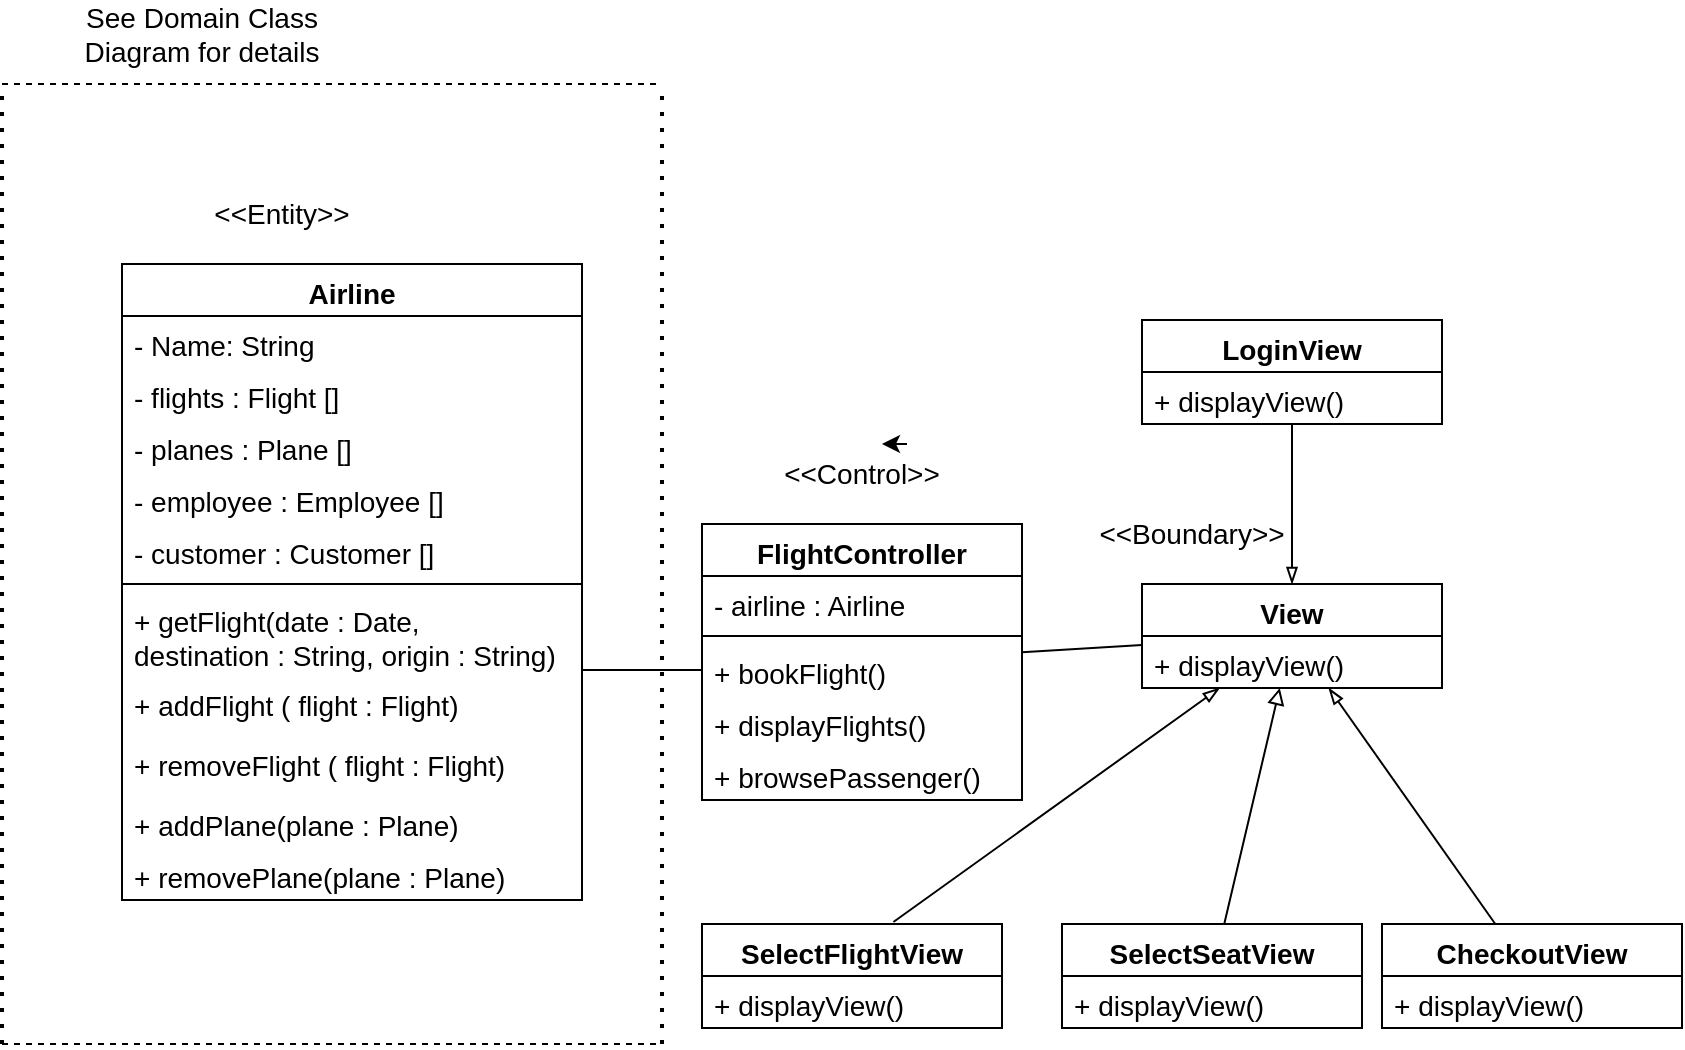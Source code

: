 <mxfile>
    <diagram id="wtT88CaA9IPxylynw63m" name="Page-1">
        <mxGraphModel dx="1386" dy="787" grid="1" gridSize="10" guides="1" tooltips="1" connect="1" arrows="1" fold="1" page="1" pageScale="1" pageWidth="850" pageHeight="1100" math="0" shadow="0">
            <root>
                <mxCell id="0"/>
                <mxCell id="1" parent="0"/>
                <mxCell id="6" value="Airline" style="swimlane;fontStyle=1;align=center;verticalAlign=top;childLayout=stackLayout;horizontal=1;startSize=26;horizontalStack=0;resizeParent=1;resizeParentMax=0;resizeLast=0;collapsible=1;marginBottom=0;fontSize=14;" vertex="1" parent="1">
                    <mxGeometry x="70" y="230" width="230" height="318" as="geometry"/>
                </mxCell>
                <mxCell id="7" value="- Name: String&#10;" style="text;strokeColor=none;fillColor=none;align=left;verticalAlign=top;spacingLeft=4;spacingRight=4;overflow=hidden;rotatable=0;points=[[0,0.5],[1,0.5]];portConstraint=eastwest;fontSize=14;" vertex="1" parent="6">
                    <mxGeometry y="26" width="230" height="26" as="geometry"/>
                </mxCell>
                <mxCell id="8" value="- flights : Flight []" style="text;strokeColor=none;fillColor=none;align=left;verticalAlign=top;spacingLeft=4;spacingRight=4;overflow=hidden;rotatable=0;points=[[0,0.5],[1,0.5]];portConstraint=eastwest;fontSize=14;" vertex="1" parent="6">
                    <mxGeometry y="52" width="230" height="26" as="geometry"/>
                </mxCell>
                <mxCell id="9" value="- planes : Plane []&#10;" style="text;strokeColor=none;fillColor=none;align=left;verticalAlign=top;spacingLeft=4;spacingRight=4;overflow=hidden;rotatable=0;points=[[0,0.5],[1,0.5]];portConstraint=eastwest;fontSize=14;" vertex="1" parent="6">
                    <mxGeometry y="78" width="230" height="26" as="geometry"/>
                </mxCell>
                <mxCell id="10" value="- employee : Employee []&#10;" style="text;strokeColor=none;fillColor=none;align=left;verticalAlign=top;spacingLeft=4;spacingRight=4;overflow=hidden;rotatable=0;points=[[0,0.5],[1,0.5]];portConstraint=eastwest;fontSize=14;" vertex="1" parent="6">
                    <mxGeometry y="104" width="230" height="26" as="geometry"/>
                </mxCell>
                <mxCell id="11" value="- customer : Customer []&#10;" style="text;strokeColor=none;fillColor=none;align=left;verticalAlign=top;spacingLeft=4;spacingRight=4;overflow=hidden;rotatable=0;points=[[0,0.5],[1,0.5]];portConstraint=eastwest;fontSize=14;" vertex="1" parent="6">
                    <mxGeometry y="130" width="230" height="26" as="geometry"/>
                </mxCell>
                <mxCell id="12" value="" style="line;strokeWidth=1;fillColor=none;align=left;verticalAlign=middle;spacingTop=-1;spacingLeft=3;spacingRight=3;rotatable=0;labelPosition=right;points=[];portConstraint=eastwest;strokeColor=inherit;fontSize=14;" vertex="1" parent="6">
                    <mxGeometry y="156" width="230" height="8" as="geometry"/>
                </mxCell>
                <mxCell id="13" value="+ getFlight(date : Date, &#10;destination : String, origin : String) " style="text;strokeColor=none;fillColor=none;align=left;verticalAlign=top;spacingLeft=4;spacingRight=4;overflow=hidden;rotatable=0;points=[[0,0.5],[1,0.5]];portConstraint=eastwest;fontSize=14;" vertex="1" parent="6">
                    <mxGeometry y="164" width="230" height="42" as="geometry"/>
                </mxCell>
                <mxCell id="14" value="+ addFlight ( flight : Flight)" style="text;strokeColor=none;fillColor=none;align=left;verticalAlign=top;spacingLeft=4;spacingRight=4;overflow=hidden;rotatable=0;points=[[0,0.5],[1,0.5]];portConstraint=eastwest;fontSize=14;" vertex="1" parent="6">
                    <mxGeometry y="206" width="230" height="30" as="geometry"/>
                </mxCell>
                <mxCell id="15" value="+ removeFlight ( flight : Flight)" style="text;strokeColor=none;fillColor=none;align=left;verticalAlign=top;spacingLeft=4;spacingRight=4;overflow=hidden;rotatable=0;points=[[0,0.5],[1,0.5]];portConstraint=eastwest;fontSize=14;" vertex="1" parent="6">
                    <mxGeometry y="236" width="230" height="30" as="geometry"/>
                </mxCell>
                <mxCell id="16" value="+ addPlane(plane : Plane)" style="text;strokeColor=none;fillColor=none;align=left;verticalAlign=top;spacingLeft=4;spacingRight=4;overflow=hidden;rotatable=0;points=[[0,0.5],[1,0.5]];portConstraint=eastwest;fontSize=14;" vertex="1" parent="6">
                    <mxGeometry y="266" width="230" height="26" as="geometry"/>
                </mxCell>
                <mxCell id="17" value="+ removePlane(plane : Plane)" style="text;strokeColor=none;fillColor=none;align=left;verticalAlign=top;spacingLeft=4;spacingRight=4;overflow=hidden;rotatable=0;points=[[0,0.5],[1,0.5]];portConstraint=eastwest;fontSize=14;" vertex="1" parent="6">
                    <mxGeometry y="292" width="230" height="26" as="geometry"/>
                </mxCell>
                <mxCell id="18" value="&amp;lt;&amp;lt;Entity&amp;gt;&amp;gt;" style="text;strokeColor=none;align=center;fillColor=none;html=1;verticalAlign=middle;whiteSpace=wrap;rounded=0;fontSize=14;" vertex="1" parent="1">
                    <mxGeometry x="120" y="190" width="60" height="30" as="geometry"/>
                </mxCell>
                <mxCell id="22" value="" style="endArrow=none;dashed=1;html=1;dashPattern=1 3;strokeWidth=2;fontSize=14;" edge="1" parent="1">
                    <mxGeometry width="50" height="50" relative="1" as="geometry">
                        <mxPoint x="10" y="620" as="sourcePoint"/>
                        <mxPoint x="10" y="140" as="targetPoint"/>
                    </mxGeometry>
                </mxCell>
                <mxCell id="23" value="" style="endArrow=none;dashed=1;html=1;dashPattern=1 3;strokeWidth=2;fontSize=14;" edge="1" parent="1">
                    <mxGeometry width="50" height="50" relative="1" as="geometry">
                        <mxPoint x="340" y="620" as="sourcePoint"/>
                        <mxPoint x="340" y="140" as="targetPoint"/>
                    </mxGeometry>
                </mxCell>
                <mxCell id="24" value="" style="endArrow=none;dashed=1;html=1;fontSize=14;" edge="1" parent="1">
                    <mxGeometry width="50" height="50" relative="1" as="geometry">
                        <mxPoint x="10" y="140" as="sourcePoint"/>
                        <mxPoint x="340" y="140" as="targetPoint"/>
                    </mxGeometry>
                </mxCell>
                <mxCell id="25" value="" style="endArrow=none;dashed=1;html=1;fontSize=14;" edge="1" parent="1">
                    <mxGeometry width="50" height="50" relative="1" as="geometry">
                        <mxPoint x="10" y="620" as="sourcePoint"/>
                        <mxPoint x="340" y="620" as="targetPoint"/>
                    </mxGeometry>
                </mxCell>
                <mxCell id="26" value="See Domain Class Diagram for details" style="text;strokeColor=none;align=center;fillColor=none;html=1;verticalAlign=middle;whiteSpace=wrap;rounded=0;fontSize=14;" vertex="1" parent="1">
                    <mxGeometry x="30" y="100" width="160" height="30" as="geometry"/>
                </mxCell>
                <mxCell id="27" value="&amp;lt;&amp;lt;Control&amp;gt;&amp;gt;" style="text;strokeColor=none;align=center;fillColor=none;html=1;verticalAlign=middle;whiteSpace=wrap;rounded=0;fontSize=14;" vertex="1" parent="1">
                    <mxGeometry x="395" y="320" width="90" height="30" as="geometry"/>
                </mxCell>
                <mxCell id="28" style="edgeStyle=none;html=1;exitX=0.75;exitY=0;exitDx=0;exitDy=0;entryX=0.611;entryY=0;entryDx=0;entryDy=0;entryPerimeter=0;fontSize=14;" edge="1" parent="1" source="27" target="27">
                    <mxGeometry relative="1" as="geometry"/>
                </mxCell>
                <mxCell id="55" value="" style="edgeStyle=none;html=1;fontSize=14;endArrow=none;endFill=0;" edge="1" parent="1" source="30" target="49">
                    <mxGeometry relative="1" as="geometry"/>
                </mxCell>
                <mxCell id="30" value="FlightController" style="swimlane;fontStyle=1;align=center;verticalAlign=top;childLayout=stackLayout;horizontal=1;startSize=26;horizontalStack=0;resizeParent=1;resizeParentMax=0;resizeLast=0;collapsible=1;marginBottom=0;fontSize=14;" vertex="1" parent="1">
                    <mxGeometry x="360" y="360" width="160" height="138" as="geometry"/>
                </mxCell>
                <mxCell id="31" value="- airline : Airline" style="text;strokeColor=none;fillColor=none;align=left;verticalAlign=top;spacingLeft=4;spacingRight=4;overflow=hidden;rotatable=0;points=[[0,0.5],[1,0.5]];portConstraint=eastwest;fontSize=14;" vertex="1" parent="30">
                    <mxGeometry y="26" width="160" height="26" as="geometry"/>
                </mxCell>
                <mxCell id="32" value="" style="line;strokeWidth=1;fillColor=none;align=left;verticalAlign=middle;spacingTop=-1;spacingLeft=3;spacingRight=3;rotatable=0;labelPosition=right;points=[];portConstraint=eastwest;strokeColor=inherit;fontSize=14;" vertex="1" parent="30">
                    <mxGeometry y="52" width="160" height="8" as="geometry"/>
                </mxCell>
                <mxCell id="33" value="+ bookFlight()&#10;" style="text;strokeColor=none;fillColor=none;align=left;verticalAlign=top;spacingLeft=4;spacingRight=4;overflow=hidden;rotatable=0;points=[[0,0.5],[1,0.5]];portConstraint=eastwest;fontSize=14;" vertex="1" parent="30">
                    <mxGeometry y="60" width="160" height="26" as="geometry"/>
                </mxCell>
                <mxCell id="34" value="+ displayFlights()" style="text;strokeColor=none;fillColor=none;align=left;verticalAlign=top;spacingLeft=4;spacingRight=4;overflow=hidden;rotatable=0;points=[[0,0.5],[1,0.5]];portConstraint=eastwest;fontSize=14;" vertex="1" parent="30">
                    <mxGeometry y="86" width="160" height="26" as="geometry"/>
                </mxCell>
                <mxCell id="39" value="+ browsePassenger()" style="text;strokeColor=none;fillColor=none;align=left;verticalAlign=top;spacingLeft=4;spacingRight=4;overflow=hidden;rotatable=0;points=[[0,0.5],[1,0.5]];portConstraint=eastwest;fontSize=14;" vertex="1" parent="30">
                    <mxGeometry y="112" width="160" height="26" as="geometry"/>
                </mxCell>
                <mxCell id="41" style="edgeStyle=none;html=1;fontSize=14;endArrow=none;endFill=0;" edge="1" parent="1" source="33">
                    <mxGeometry relative="1" as="geometry">
                        <mxPoint x="300" y="433" as="targetPoint"/>
                    </mxGeometry>
                </mxCell>
                <mxCell id="63" value="" style="edgeStyle=none;html=1;fontSize=14;startArrow=block;startFill=0;endArrow=none;endFill=0;" edge="1" parent="1" source="49" target="61">
                    <mxGeometry relative="1" as="geometry"/>
                </mxCell>
                <mxCell id="68" style="edgeStyle=none;html=1;entryX=0.638;entryY=-0.019;entryDx=0;entryDy=0;entryPerimeter=0;fontSize=14;startArrow=blockThin;startFill=0;endArrow=none;endFill=0;" edge="1" parent="1" source="49" target="64">
                    <mxGeometry relative="1" as="geometry"/>
                </mxCell>
                <mxCell id="73" value="" style="edgeStyle=none;html=1;fontSize=14;startArrow=blockThin;startFill=0;endArrow=none;endFill=0;" edge="1" parent="1" source="49" target="71">
                    <mxGeometry relative="1" as="geometry"/>
                </mxCell>
                <mxCell id="78" value="" style="edgeStyle=none;html=1;fontSize=14;startArrow=blockThin;startFill=0;endArrow=none;endFill=0;" edge="1" parent="1" source="49" target="76">
                    <mxGeometry relative="1" as="geometry"/>
                </mxCell>
                <mxCell id="49" value="View" style="swimlane;fontStyle=1;align=center;verticalAlign=top;childLayout=stackLayout;horizontal=1;startSize=26;horizontalStack=0;resizeParent=1;resizeParentMax=0;resizeLast=0;collapsible=1;marginBottom=0;fontSize=14;" vertex="1" parent="1">
                    <mxGeometry x="580" y="390" width="150" height="52" as="geometry"/>
                </mxCell>
                <mxCell id="54" value="+ displayView()" style="text;strokeColor=none;fillColor=none;align=left;verticalAlign=top;spacingLeft=4;spacingRight=4;overflow=hidden;rotatable=0;points=[[0,0.5],[1,0.5]];portConstraint=eastwest;fontSize=14;" vertex="1" parent="49">
                    <mxGeometry y="26" width="150" height="26" as="geometry"/>
                </mxCell>
                <mxCell id="56" value="&amp;lt;&amp;lt;Boundary&amp;gt;&amp;gt;" style="text;strokeColor=none;align=center;fillColor=none;html=1;verticalAlign=middle;whiteSpace=wrap;rounded=0;fontSize=14;" vertex="1" parent="1">
                    <mxGeometry x="560" y="350" width="90" height="30" as="geometry"/>
                </mxCell>
                <mxCell id="61" value="SelectSeatView" style="swimlane;fontStyle=1;align=center;verticalAlign=top;childLayout=stackLayout;horizontal=1;startSize=26;horizontalStack=0;resizeParent=1;resizeParentMax=0;resizeLast=0;collapsible=1;marginBottom=0;fontSize=14;" vertex="1" parent="1">
                    <mxGeometry x="540" y="560" width="150" height="52" as="geometry"/>
                </mxCell>
                <mxCell id="62" value="+ displayView()" style="text;strokeColor=none;fillColor=none;align=left;verticalAlign=top;spacingLeft=4;spacingRight=4;overflow=hidden;rotatable=0;points=[[0,0.5],[1,0.5]];portConstraint=eastwest;fontSize=14;" vertex="1" parent="61">
                    <mxGeometry y="26" width="150" height="26" as="geometry"/>
                </mxCell>
                <mxCell id="64" value="SelectFlightView" style="swimlane;fontStyle=1;align=center;verticalAlign=top;childLayout=stackLayout;horizontal=1;startSize=26;horizontalStack=0;resizeParent=1;resizeParentMax=0;resizeLast=0;collapsible=1;marginBottom=0;fontSize=14;" vertex="1" parent="1">
                    <mxGeometry x="360" y="560" width="150" height="52" as="geometry"/>
                </mxCell>
                <mxCell id="65" value="+ displayView()" style="text;strokeColor=none;fillColor=none;align=left;verticalAlign=top;spacingLeft=4;spacingRight=4;overflow=hidden;rotatable=0;points=[[0,0.5],[1,0.5]];portConstraint=eastwest;fontSize=14;" vertex="1" parent="64">
                    <mxGeometry y="26" width="150" height="26" as="geometry"/>
                </mxCell>
                <mxCell id="71" value="CheckoutView" style="swimlane;fontStyle=1;align=center;verticalAlign=top;childLayout=stackLayout;horizontal=1;startSize=26;horizontalStack=0;resizeParent=1;resizeParentMax=0;resizeLast=0;collapsible=1;marginBottom=0;fontSize=14;" vertex="1" parent="1">
                    <mxGeometry x="700" y="560" width="150" height="52" as="geometry"/>
                </mxCell>
                <mxCell id="72" value="+ displayView()" style="text;strokeColor=none;fillColor=none;align=left;verticalAlign=top;spacingLeft=4;spacingRight=4;overflow=hidden;rotatable=0;points=[[0,0.5],[1,0.5]];portConstraint=eastwest;fontSize=14;" vertex="1" parent="71">
                    <mxGeometry y="26" width="150" height="26" as="geometry"/>
                </mxCell>
                <mxCell id="76" value="LoginView" style="swimlane;fontStyle=1;align=center;verticalAlign=top;childLayout=stackLayout;horizontal=1;startSize=26;horizontalStack=0;resizeParent=1;resizeParentMax=0;resizeLast=0;collapsible=1;marginBottom=0;fontSize=14;" vertex="1" parent="1">
                    <mxGeometry x="580" y="258" width="150" height="52" as="geometry"/>
                </mxCell>
                <mxCell id="77" value="+ displayView()" style="text;strokeColor=none;fillColor=none;align=left;verticalAlign=top;spacingLeft=4;spacingRight=4;overflow=hidden;rotatable=0;points=[[0,0.5],[1,0.5]];portConstraint=eastwest;fontSize=14;" vertex="1" parent="76">
                    <mxGeometry y="26" width="150" height="26" as="geometry"/>
                </mxCell>
            </root>
        </mxGraphModel>
    </diagram>
</mxfile>